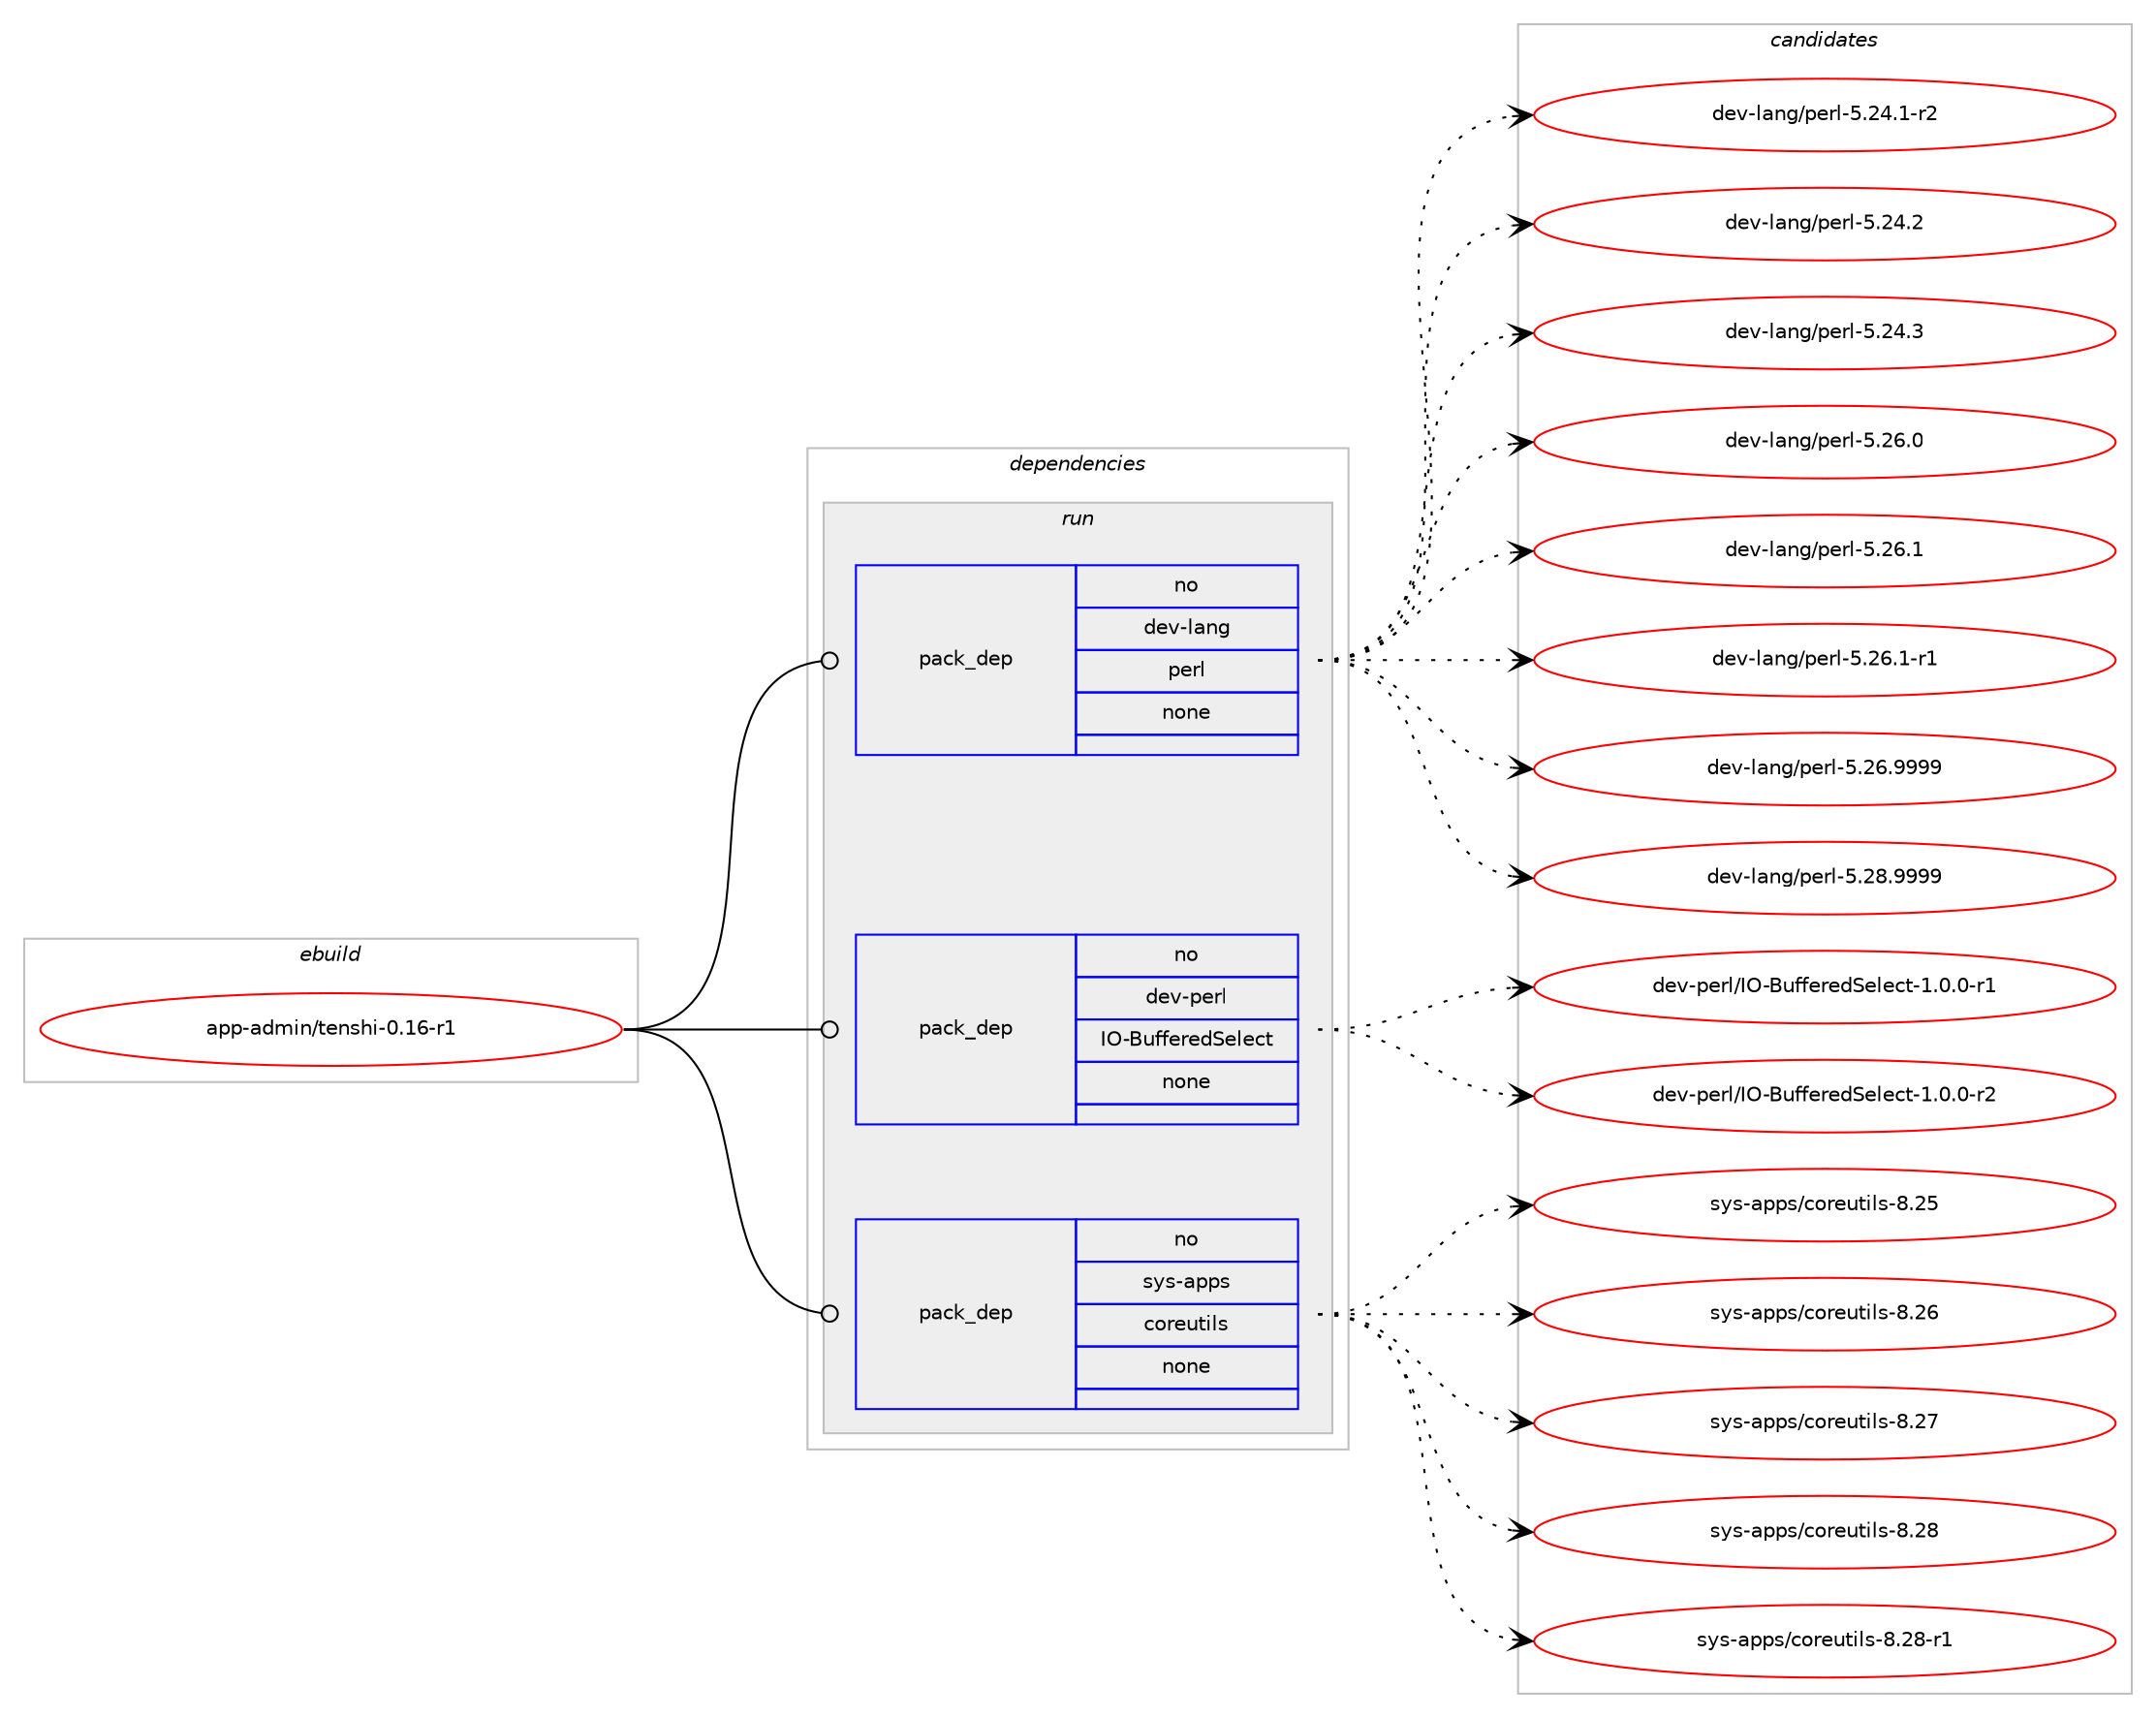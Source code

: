 digraph prolog {

# *************
# Graph options
# *************

newrank=true;
concentrate=true;
compound=true;
graph [rankdir=LR,fontname=Helvetica,fontsize=10,ranksep=1.5];#, ranksep=2.5, nodesep=0.2];
edge  [arrowhead=vee];
node  [fontname=Helvetica,fontsize=10];

# **********
# The ebuild
# **********

subgraph cluster_leftcol {
color=gray;
rank=same;
label=<<i>ebuild</i>>;
id [label="app-admin/tenshi-0.16-r1", color=red, width=4, href="../app-admin/tenshi-0.16-r1.svg"];
}

# ****************
# The dependencies
# ****************

subgraph cluster_midcol {
color=gray;
label=<<i>dependencies</i>>;
subgraph cluster_compile {
fillcolor="#eeeeee";
style=filled;
label=<<i>compile</i>>;
}
subgraph cluster_compileandrun {
fillcolor="#eeeeee";
style=filled;
label=<<i>compile and run</i>>;
}
subgraph cluster_run {
fillcolor="#eeeeee";
style=filled;
label=<<i>run</i>>;
subgraph pack5146 {
dependency7298 [label=<<TABLE BORDER="0" CELLBORDER="1" CELLSPACING="0" CELLPADDING="4" WIDTH="220"><TR><TD ROWSPAN="6" CELLPADDING="30">pack_dep</TD></TR><TR><TD WIDTH="110">no</TD></TR><TR><TD>dev-lang</TD></TR><TR><TD>perl</TD></TR><TR><TD>none</TD></TR><TR><TD></TD></TR></TABLE>>, shape=none, color=blue];
}
id:e -> dependency7298:w [weight=20,style="solid",arrowhead="odot"];
subgraph pack5147 {
dependency7299 [label=<<TABLE BORDER="0" CELLBORDER="1" CELLSPACING="0" CELLPADDING="4" WIDTH="220"><TR><TD ROWSPAN="6" CELLPADDING="30">pack_dep</TD></TR><TR><TD WIDTH="110">no</TD></TR><TR><TD>dev-perl</TD></TR><TR><TD>IO-BufferedSelect</TD></TR><TR><TD>none</TD></TR><TR><TD></TD></TR></TABLE>>, shape=none, color=blue];
}
id:e -> dependency7299:w [weight=20,style="solid",arrowhead="odot"];
subgraph pack5148 {
dependency7300 [label=<<TABLE BORDER="0" CELLBORDER="1" CELLSPACING="0" CELLPADDING="4" WIDTH="220"><TR><TD ROWSPAN="6" CELLPADDING="30">pack_dep</TD></TR><TR><TD WIDTH="110">no</TD></TR><TR><TD>sys-apps</TD></TR><TR><TD>coreutils</TD></TR><TR><TD>none</TD></TR><TR><TD></TD></TR></TABLE>>, shape=none, color=blue];
}
id:e -> dependency7300:w [weight=20,style="solid",arrowhead="odot"];
}
}

# **************
# The candidates
# **************

subgraph cluster_choices {
rank=same;
color=gray;
label=<<i>candidates</i>>;

subgraph choice5146 {
color=black;
nodesep=1;
choice100101118451089711010347112101114108455346505246494511450 [label="dev-lang/perl-5.24.1-r2", color=red, width=4,href="../dev-lang/perl-5.24.1-r2.svg"];
choice10010111845108971101034711210111410845534650524650 [label="dev-lang/perl-5.24.2", color=red, width=4,href="../dev-lang/perl-5.24.2.svg"];
choice10010111845108971101034711210111410845534650524651 [label="dev-lang/perl-5.24.3", color=red, width=4,href="../dev-lang/perl-5.24.3.svg"];
choice10010111845108971101034711210111410845534650544648 [label="dev-lang/perl-5.26.0", color=red, width=4,href="../dev-lang/perl-5.26.0.svg"];
choice10010111845108971101034711210111410845534650544649 [label="dev-lang/perl-5.26.1", color=red, width=4,href="../dev-lang/perl-5.26.1.svg"];
choice100101118451089711010347112101114108455346505446494511449 [label="dev-lang/perl-5.26.1-r1", color=red, width=4,href="../dev-lang/perl-5.26.1-r1.svg"];
choice10010111845108971101034711210111410845534650544657575757 [label="dev-lang/perl-5.26.9999", color=red, width=4,href="../dev-lang/perl-5.26.9999.svg"];
choice10010111845108971101034711210111410845534650564657575757 [label="dev-lang/perl-5.28.9999", color=red, width=4,href="../dev-lang/perl-5.28.9999.svg"];
dependency7298:e -> choice100101118451089711010347112101114108455346505246494511450:w [style=dotted,weight="100"];
dependency7298:e -> choice10010111845108971101034711210111410845534650524650:w [style=dotted,weight="100"];
dependency7298:e -> choice10010111845108971101034711210111410845534650524651:w [style=dotted,weight="100"];
dependency7298:e -> choice10010111845108971101034711210111410845534650544648:w [style=dotted,weight="100"];
dependency7298:e -> choice10010111845108971101034711210111410845534650544649:w [style=dotted,weight="100"];
dependency7298:e -> choice100101118451089711010347112101114108455346505446494511449:w [style=dotted,weight="100"];
dependency7298:e -> choice10010111845108971101034711210111410845534650544657575757:w [style=dotted,weight="100"];
dependency7298:e -> choice10010111845108971101034711210111410845534650564657575757:w [style=dotted,weight="100"];
}
subgraph choice5147 {
color=black;
nodesep=1;
choice10010111845112101114108477379456611710210210111410110083101108101991164549464846484511449 [label="dev-perl/IO-BufferedSelect-1.0.0-r1", color=red, width=4,href="../dev-perl/IO-BufferedSelect-1.0.0-r1.svg"];
choice10010111845112101114108477379456611710210210111410110083101108101991164549464846484511450 [label="dev-perl/IO-BufferedSelect-1.0.0-r2", color=red, width=4,href="../dev-perl/IO-BufferedSelect-1.0.0-r2.svg"];
dependency7299:e -> choice10010111845112101114108477379456611710210210111410110083101108101991164549464846484511449:w [style=dotted,weight="100"];
dependency7299:e -> choice10010111845112101114108477379456611710210210111410110083101108101991164549464846484511450:w [style=dotted,weight="100"];
}
subgraph choice5148 {
color=black;
nodesep=1;
choice115121115459711211211547991111141011171161051081154556465053 [label="sys-apps/coreutils-8.25", color=red, width=4,href="../sys-apps/coreutils-8.25.svg"];
choice115121115459711211211547991111141011171161051081154556465054 [label="sys-apps/coreutils-8.26", color=red, width=4,href="../sys-apps/coreutils-8.26.svg"];
choice115121115459711211211547991111141011171161051081154556465055 [label="sys-apps/coreutils-8.27", color=red, width=4,href="../sys-apps/coreutils-8.27.svg"];
choice115121115459711211211547991111141011171161051081154556465056 [label="sys-apps/coreutils-8.28", color=red, width=4,href="../sys-apps/coreutils-8.28.svg"];
choice1151211154597112112115479911111410111711610510811545564650564511449 [label="sys-apps/coreutils-8.28-r1", color=red, width=4,href="../sys-apps/coreutils-8.28-r1.svg"];
dependency7300:e -> choice115121115459711211211547991111141011171161051081154556465053:w [style=dotted,weight="100"];
dependency7300:e -> choice115121115459711211211547991111141011171161051081154556465054:w [style=dotted,weight="100"];
dependency7300:e -> choice115121115459711211211547991111141011171161051081154556465055:w [style=dotted,weight="100"];
dependency7300:e -> choice115121115459711211211547991111141011171161051081154556465056:w [style=dotted,weight="100"];
dependency7300:e -> choice1151211154597112112115479911111410111711610510811545564650564511449:w [style=dotted,weight="100"];
}
}

}
